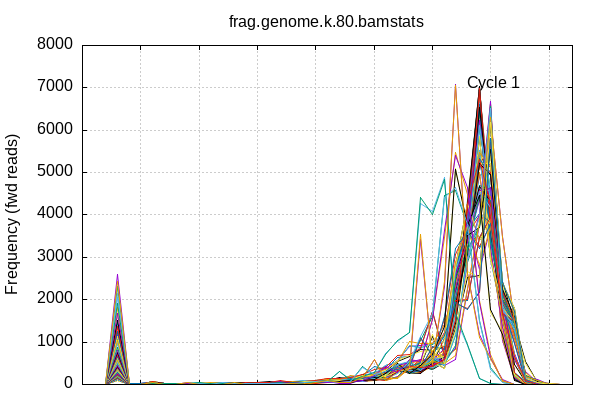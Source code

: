 
            set terminal png size 600,400 truecolor
            set output "frag.genome.k.80/quals3.png"
            set grid xtics ytics y2tics back lc rgb "#cccccc"
            set multiplot
            
            set title "frag.genome.k.80.bamstats"
            set ylabel "Frequency (fwd reads)"
            set label "Cycle 1" at 32+1,7077
            unset xlabel
            set xrange [0:42]
            set format x ""
        plot '-' using 1:2 with lines t '','-' using 1:2 with lines t '','-' using 1:2 with lines t '','-' using 1:2 with lines t '','-' using 1:2 with lines t '','-' using 1:2 with lines t '','-' using 1:2 with lines t '','-' using 1:2 with lines t '','-' using 1:2 with lines t '','-' using 1:2 with lines t '','-' using 1:2 with lines t '','-' using 1:2 with lines t '','-' using 1:2 with lines t '','-' using 1:2 with lines t '','-' using 1:2 with lines t '','-' using 1:2 with lines t '','-' using 1:2 with lines t '','-' using 1:2 with lines t '','-' using 1:2 with lines t '','-' using 1:2 with lines t '','-' using 1:2 with lines t '','-' using 1:2 with lines t '','-' using 1:2 with lines t '','-' using 1:2 with lines t '','-' using 1:2 with lines t '','-' using 1:2 with lines t '','-' using 1:2 with lines t '','-' using 1:2 with lines t '','-' using 1:2 with lines t '','-' using 1:2 with lines t '','-' using 1:2 with lines t '','-' using 1:2 with lines t '','-' using 1:2 with lines t '','-' using 1:2 with lines t '','-' using 1:2 with lines t '','-' using 1:2 with lines t '','-' using 1:2 with lines t '','-' using 1:2 with lines t '','-' using 1:2 with lines t '','-' using 1:2 with lines t '','-' using 1:2 with lines t '','-' using 1:2 with lines t '','-' using 1:2 with lines t '','-' using 1:2 with lines t '','-' using 1:2 with lines t '','-' using 1:2 with lines t '','-' using 1:2 with lines t '','-' using 1:2 with lines t '','-' using 1:2 with lines t '','-' using 1:2 with lines t '','-' using 1:2 with lines t '','-' using 1:2 with lines t '','-' using 1:2 with lines t '','-' using 1:2 with lines t '','-' using 1:2 with lines t '','-' using 1:2 with lines t '','-' using 1:2 with lines t '','-' using 1:2 with lines t '','-' using 1:2 with lines t '','-' using 1:2 with lines t '','-' using 1:2 with lines t '','-' using 1:2 with lines t '','-' using 1:2 with lines t '','-' using 1:2 with lines t '','-' using 1:2 with lines t '','-' using 1:2 with lines t '','-' using 1:2 with lines t '','-' using 1:2 with lines t '','-' using 1:2 with lines t '','-' using 1:2 with lines t '','-' using 1:2 with lines t '','-' using 1:2 with lines t '','-' using 1:2 with lines t '','-' using 1:2 with lines t '','-' using 1:2 with lines t '','-' using 1:2 with lines t '','-' using 1:2 with lines t '','-' using 1:2 with lines t '','-' using 1:2 with lines t '','-' using 1:2 with lines t '','-' using 1:2 with lines t '','-' using 1:2 with lines t '','-' using 1:2 with lines t '','-' using 1:2 with lines t '','-' using 1:2 with lines t '','-' using 1:2 with lines t '','-' using 1:2 with lines t '','-' using 1:2 with lines t '','-' using 1:2 with lines t '','-' using 1:2 with lines t '','-' using 1:2 with lines t '','-' using 1:2 with lines t '','-' using 1:2 with lines t '','-' using 1:2 with lines t '','-' using 1:2 with lines t '','-' using 1:2 with lines t '','-' using 1:2 with lines t '','-' using 1:2 with lines t '','-' using 1:2 with lines t '','-' using 1:2 with lines t '','-' using 1:2 with lines t ''
1	0
2	0
3	2589
4	0
5	0
6	54
7	0
8	0
9	56
10	0
11	0
12	0
13	31
14	0
15	2
16	3
17	9
18	33
19	0
20	52
21	82
22	25
23	35
24	148
25	586
26	99
27	183
28	355
29	3427
30	513
31	2323
32	7077
33	2618
34	1169
35	619
36	111
37	0
38	0
39	0
40	0
41	0
end
1	0
2	2
3	2308
4	2
5	5
6	14
7	11
8	2
9	8
10	16
11	8
12	48
13	19
14	36
15	20
16	15
17	21
18	18
19	59
20	68
21	67
22	61
23	59
24	413
25	223
26	318
27	460
28	552
29	1033
30	1607
31	4449
32	4568
33	3758
34	1507
35	404
36	40
37	0
38	0
39	0
40	0
41	0
end
1	0
2	1
3	2058
4	4
5	3
6	14
7	10
8	12
9	9
10	16
11	26
12	12
13	13
14	18
15	11
16	17
17	35
18	12
19	52
20	45
21	73
22	309
23	129
24	205
25	279
26	724
27	1010
28	1226
29	4270
30	4078
31	4882
32	1573
33	911
34	149
35	13
36	0
37	0
38	0
39	0
40	0
41	0
end
1	0
2	0
3	1818
4	1
5	0
6	17
7	6
8	8
9	10
10	17
11	24
12	9
13	9
14	25
15	24
16	15
17	33
18	22
19	44
20	36
21	39
22	61
23	91
24	103
25	186
26	398
27	304
28	597
29	526
30	1562
31	3479
32	5470
33	4493
34	1988
35	708
36	76
37	0
38	0
39	0
40	0
41	0
end
1	0
2	0
3	1627
4	0
5	0
6	22
7	4
8	15
9	15
10	19
11	18
12	6
13	10
14	23
15	24
16	11
17	48
18	36
19	47
20	26
21	69
22	79
23	81
24	117
25	110
26	225
27	494
28	274
29	480
30	623
31	1367
32	5101
33	3739
34	4424
35	1699
36	1259
37	107
38	0
39	0
40	0
41	0
end
1	0
2	0
3	1467
4	2
5	6
6	45
7	4
8	6
9	20
10	21
11	23
12	10
13	3
14	25
15	19
16	24
17	48
18	20
19	43
20	38
21	53
22	62
23	85
24	96
25	121
26	120
27	280
28	415
29	419
30	404
31	576
32	1544
33	4349
34	5229
35	4128
36	1678
37	713
38	103
39	0
40	0
41	0
end
1	0
2	0
3	1347
4	4
5	5
6	52
7	3
8	16
9	16
10	16
11	12
12	18
13	7
14	19
15	26
16	16
17	37
18	37
19	51
20	57
21	72
22	68
23	124
24	145
25	204
26	285
27	358
28	401
29	1082
30	675
31	1230
32	1901
33	1800
34	2165
35	5721
36	2397
37	1717
38	115
39	0
40	0
41	0
end
1	0
2	1
3	1242
4	1
5	3
6	65
7	5
8	17
9	12
10	13
11	21
12	20
13	17
14	32
15	18
16	21
17	56
18	13
19	53
20	56
21	67
22	83
23	103
24	94
25	243
26	163
27	327
28	386
29	456
30	1144
31	511
32	1332
33	2533
34	2567
35	6146
36	2389
37	1796
38	147
39	46
40	0
41	0
end
1	0
2	2
3	1148
4	1
5	0
6	35
7	7
8	15
9	17
10	14
11	19
12	17
13	9
14	28
15	24
16	15
17	36
18	36
19	33
20	58
21	49
22	57
23	110
24	81
25	113
26	128
27	167
28	418
29	423
30	562
31	441
32	593
33	2253
34	3766
35	6284
36	3490
37	1463
38	204
39	83
40	0
41	0
end
1	0
2	0
3	1067
4	1
5	3
6	52
7	2
8	24
9	21
10	20
11	21
12	17
13	22
14	29
15	26
16	20
17	38
18	50
19	40
20	60
21	54
22	111
23	84
24	95
25	153
26	97
27	291
28	557
29	319
30	603
31	448
32	1160
33	2870
34	3745
35	6633
36	1836
37	1412
38	159
39	59
40	0
41	0
end
1	0
2	1
3	975
4	1
5	6
6	35
7	14
8	20
9	25
10	22
11	26
12	17
13	26
14	31
15	23
16	23
17	36
18	25
19	52
20	55
21	83
22	67
23	111
24	79
25	131
26	116
27	167
28	514
29	370
30	533
31	526
32	865
33	3156
34	3749
35	6531
36	1990
37	1519
38	191
39	88
40	0
41	0
end
1	0
2	0
3	881
4	4
5	1
6	51
7	5
8	16
9	21
10	28
11	18
12	12
13	19
14	25
15	18
16	26
17	39
18	25
19	41
20	56
21	65
22	84
23	82
24	88
25	153
26	137
27	161
28	543
29	289
30	415
31	611
32	822
33	2992
34	3957
35	6625
36	2058
37	1538
38	190
39	103
40	0
41	0
end
1	0
2	0
3	828
4	1
5	3
6	49
7	8
8	25
9	16
10	19
11	26
12	23
13	23
14	23
15	23
16	12
17	54
18	23
19	52
20	43
21	60
22	66
23	97
24	88
25	114
26	128
27	265
28	388
29	278
30	480
31	636
32	1453
33	3337
34	3748
35	5394
36	2402
37	1710
38	227
39	77
40	0
41	0
end
1	0
2	1
3	765
4	5
5	6
6	53
7	12
8	21
9	25
10	28
11	22
12	33
13	20
14	41
15	32
16	29
17	66
18	46
19	69
20	81
21	147
22	140
23	176
24	212
25	413
26	355
27	644
28	656
29	847
30	1731
31	650
32	1969
33	1973
34	3475
35	3975
36	1776
37	1491
38	155
39	59
40	0
41	0
end
1	0
2	3
3	707
4	2
5	3
6	44
7	15
8	28
9	33
10	26
11	13
12	13
13	26
14	21
15	17
16	34
17	35
18	49
19	66
20	58
21	82
22	60
23	103
24	118
25	129
26	296
27	364
28	250
29	316
30	631
31	1568
32	3058
33	3696
34	3247
35	3775
36	1709
37	1393
38	162
39	49
40	0
41	0
end
1	0
2	0
3	662
4	1
5	1
6	51
7	9
8	19
9	25
10	26
11	17
12	15
13	23
14	33
15	28
16	22
17	21
18	58
19	37
20	49
21	67
22	81
23	84
24	101
25	107
26	232
27	376
28	257
29	282
30	507
31	1085
32	2779
33	4273
34	3390
35	3967
36	1817
37	1510
38	133
39	54
40	0
41	0
end
1	0
2	9
3	627
4	0
5	12
6	43
7	13
8	25
9	20
10	25
11	20
12	27
13	31
14	43
15	37
16	26
17	50
18	73
19	63
20	72
21	70
22	124
23	170
24	133
25	212
26	270
27	407
28	432
29	421
30	736
31	1230
32	2847
33	3798
34	2720
35	3692
36	1969
37	1565
38	153
39	34
40	0
41	0
end
1	0
2	1
3	583
4	3
5	6
6	62
7	15
8	23
9	21
10	22
11	22
12	26
13	24
14	24
15	24
16	22
17	50
18	55
19	56
20	68
21	82
22	85
23	109
24	84
25	138
26	191
27	454
28	297
29	355
30	627
31	438
32	2571
33	3535
34	4638
35	4146
36	1732
37	1494
38	116
39	0
40	0
41	0
end
1	0
2	1
3	535
4	1
5	1
6	54
7	12
8	18
9	25
10	36
11	5
12	10
13	34
14	24
15	24
16	23
17	40
18	55
19	50
20	41
21	86
22	75
23	87
24	88
25	143
26	177
27	505
28	270
29	398
30	548
31	498
32	2448
33	3186
34	4378
35	4437
36	2185
37	1469
38	172
39	60
40	0
41	0
end
1	0
2	0
3	495
4	3
5	3
6	35
7	12
8	20
9	21
10	19
11	23
12	13
13	29
14	12
15	30
16	23
17	28
18	29
19	43
20	46
21	73
22	70
23	76
24	87
25	114
26	143
27	448
28	300
29	314
30	653
31	556
32	2437
33	3360
34	4586
35	4609
36	1868
37	1424
38	136
39	61
40	0
41	0
end
1	0
2	0
3	457
4	1
5	2
6	37
7	12
8	23
9	12
10	20
11	12
12	9
13	32
14	22
15	27
16	29
17	38
18	41
19	35
20	52
21	53
22	82
23	69
24	113
25	108
26	169
27	394
28	288
29	283
30	521
31	592
32	2425
33	3612
34	4564
35	4340
36	1953
37	1535
38	174
39	63
40	0
41	0
end
1	0
2	0
3	429
4	2
5	3
6	29
7	14
8	13
9	16
10	25
11	11
12	15
13	22
14	24
15	23
16	26
17	29
18	37
19	22
20	48
21	66
22	74
23	81
24	76
25	110
26	128
27	409
28	281
29	285
30	499
31	617
32	2423
33	3434
34	4553
35	4358
36	2278
37	1502
38	170
39	67
40	0
41	0
end
1	0
2	11
3	415
4	12
5	8
6	43
7	23
8	19
9	19
10	28
11	11
12	32
13	22
14	33
15	25
16	26
17	26
18	35
19	60
20	51
21	59
22	81
23	142
24	115
25	156
26	237
27	384
28	389
29	400
30	874
31	856
32	2618
33	3544
34	3980
35	3776
36	2029
37	1413
38	190
39	57
40	0
41	0
end
1	0
2	0
3	389
4	5
5	9
6	35
7	16
8	12
9	9
10	16
11	19
12	25
13	12
14	27
15	15
16	22
17	32
18	49
19	33
20	60
21	71
22	87
23	86
24	120
25	117
26	251
27	375
28	384
29	346
30	553
31	629
32	2360
33	3306
34	4562
35	3663
36	2439
37	1464
38	539
39	42
40	20
41	0
end
1	0
2	0
3	364
4	4
5	6
6	34
7	12
8	19
9	19
10	18
11	30
12	21
13	19
14	22
15	37
16	16
17	29
18	47
19	53
20	89
21	50
22	120
23	84
24	107
25	101
26	195
27	411
28	350
29	356
30	632
31	632
32	2382
33	3335
34	4679
35	4451
36	2019
37	1097
38	303
39	37
40	19
41	0
end
1	0
2	0
3	343
4	7
5	4
6	44
7	11
8	17
9	21
10	17
11	22
12	29
13	23
14	15
15	29
16	24
17	39
18	35
19	51
20	106
21	72
22	73
23	78
24	88
25	169
26	263
27	378
28	389
29	361
30	527
31	623
32	2370
33	3390
34	4530
35	4589
36	2047
37	1289
38	126
39	0
40	0
41	0
end
1	0
2	0
3	318
4	4
5	8
6	44
7	8
8	27
9	13
10	24
11	22
12	22
13	26
14	21
15	19
16	29
17	33
18	36
19	47
20	54
21	72
22	65
23	90
24	107
25	99
26	193
27	426
28	313
29	313
30	618
31	558
32	2486
33	3374
34	4609
35	4626
36	1999
37	1326
38	131
39	39
40	0
41	0
end
1	0
2	0
3	303
4	3
5	4
6	32
7	11
8	14
9	19
10	12
11	18
12	12
13	18
14	27
15	11
16	37
17	32
18	42
19	40
20	79
21	65
22	94
23	70
24	121
25	102
26	186
27	470
28	320
29	385
30	770
31	543
32	2334
33	3264
34	4489
35	4600
36	2154
37	1371
38	125
39	22
40	0
41	0
end
1	0
2	0
3	286
4	5
5	11
6	26
7	26
8	14
9	14
10	23
11	19
12	30
13	14
14	13
15	17
16	36
17	33
18	60
19	40
20	74
21	72
22	77
23	70
24	100
25	127
26	215
27	353
28	382
29	382
30	498
31	619
32	1914
33	3066
34	5202
35	4926
36	2044
37	1309
38	102
39	0
40	0
41	0
end
1	0
2	0
3	268
4	10
5	8
6	29
7	18
8	16
9	12
10	19
11	16
12	21
13	17
14	29
15	14
16	28
17	26
18	44
19	49
20	74
21	61
22	81
23	89
24	66
25	133
26	189
27	344
28	366
29	360
30	460
31	585
32	1903
33	3305
34	4931
35	5047
36	2206
37	1242
38	133
39	0
40	0
41	0
end
1	0
2	0
3	251
4	4
5	9
6	28
7	18
8	17
9	21
10	17
11	20
12	21
13	29
14	22
15	17
16	48
17	40
18	44
19	51
20	57
21	66
22	89
23	79
24	77
25	148
26	163
27	376
28	384
29	362
30	563
31	661
32	1958
33	3148
34	5441
35	4943
36	1950
37	983
38	94
39	0
40	0
41	0
end
1	0
2	0
3	236
4	4
5	7
6	29
7	8
8	16
9	22
10	19
11	25
12	22
13	28
14	25
15	14
16	41
17	28
18	36
19	47
20	62
21	98
22	85
23	95
24	69
25	108
26	128
27	318
28	319
29	286
30	538
31	369
32	1963
33	3228
34	5227
35	5151
36	2216
37	1251
38	81
39	0
40	0
41	0
end
1	0
2	0
3	226
4	4
5	10
6	26
7	13
8	18
9	16
10	16
11	26
12	33
13	17
14	15
15	26
16	34
17	28
18	50
19	44
20	78
21	73
22	88
23	90
24	104
25	149
26	171
27	342
28	447
29	382
30	517
31	514
32	1901
33	3270
34	5481
35	5172
36	2035
37	738
38	45
39	0
40	0
41	0
end
1	0
2	0
3	208
4	2
5	15
6	27
7	14
8	15
9	18
10	24
11	16
12	20
13	18
14	26
15	13
16	41
17	39
18	50
19	37
20	57
21	81
22	122
23	59
24	95
25	108
26	197
27	375
28	399
29	417
30	484
31	548
32	2114
33	3326
34	6083
35	4258
36	2169
37	662
38	62
39	0
40	0
41	0
end
1	0
2	0
3	193
4	9
5	10
6	30
7	21
8	14
9	15
10	20
11	21
12	22
13	24
14	18
15	24
16	33
17	43
18	54
19	50
20	86
21	91
22	82
23	84
24	97
25	137
26	176
27	373
28	415
29	409
30	466
31	534
32	2099
33	3207
34	6026
35	4332
36	2262
37	675
38	47
39	0
40	0
41	0
end
1	0
2	0
3	183
4	5
5	15
6	33
7	12
8	22
9	13
10	17
11	17
12	34
13	22
14	13
15	36
16	30
17	31
18	45
19	59
20	73
21	66
22	92
23	85
24	92
25	157
26	166
27	367
28	344
29	439
30	587
31	532
32	2178
33	3516
34	6171
35	4159
36	1927
37	611
38	50
39	0
40	0
41	0
end
1	0
2	0
3	178
4	4
5	8
6	25
7	11
8	17
9	25
10	23
11	14
12	31
13	22
14	9
15	30
16	21
17	33
18	44
19	62
20	61
21	91
22	117
23	62
24	120
25	109
26	153
27	394
28	393
29	460
30	425
31	476
32	2146
33	3213
34	6404
35	4260
36	2229
37	477
38	52
39	0
40	0
41	0
end
1	0
2	0
3	173
4	10
5	12
6	23
7	19
8	16
9	20
10	18
11	20
12	23
13	33
14	20
15	35
16	33
17	50
18	62
19	77
20	71
21	90
22	103
23	121
24	106
25	150
26	245
27	445
28	369
29	541
30	488
31	741
32	1880
33	3193
34	6797
35	3778
36	2135
37	268
38	34
39	0
40	0
41	0
end
1	0
2	0
3	161
4	6
5	9
6	21
7	14
8	20
9	10
10	18
11	16
12	39
13	23
14	19
15	12
16	43
17	43
18	60
19	63
20	75
21	78
22	91
23	80
24	140
25	127
26	183
27	348
28	352
29	476
30	435
31	547
32	2547
33	3499
34	6634
35	3459
36	2231
37	254
38	66
39	0
40	0
41	0
end
1	0
2	0
3	155
4	8
5	22
6	27
7	22
8	18
9	16
10	23
11	22
12	28
13	23
14	21
15	43
16	73
17	53
18	52
19	79
20	76
21	97
22	160
23	125
24	231
25	199
26	315
27	542
28	656
29	817
30	791
31	885
32	2410
33	3223
34	5844
35	2948
36	1928
37	237
38	30
39	0
40	0
41	0
end
1	0
2	0
3	146
4	6
5	20
6	32
7	15
8	19
9	19
10	28
11	7
12	22
13	34
14	16
15	35
16	38
17	44
18	55
19	76
20	62
21	121
22	108
23	196
24	159
25	283
26	375
27	555
28	886
29	909
30	959
31	1421
32	2298
33	3483
34	4975
35	3065
36	1563
37	169
38	0
39	0
40	0
41	0
end
1	0
2	0
3	138
4	6
5	10
6	28
7	11
8	17
9	15
10	40
11	15
12	27
13	30
14	13
15	37
16	42
17	42
18	52
19	88
20	86
21	108
22	131
23	187
24	197
25	232
26	446
27	545
28	925
29	874
30	943
31	1138
32	2380
33	3067
34	5520
35	3000
36	1606
37	203
38	0
39	0
40	0
41	0
end
1	0
2	0
3	137
4	7
5	17
6	36
7	12
8	17
9	16
10	22
11	17
12	23
13	26
14	11
15	26
16	37
17	34
18	43
19	47
20	67
21	90
22	139
23	91
24	112
25	130
26	214
27	377
28	409
29	494
30	383
31	706
32	2724
33	3589
34	6638
35	3314
36	1988
37	206
38	0
39	0
40	0
41	0
end
1	0
2	0
3	130
4	3
5	8
6	28
7	12
8	17
9	15
10	19
11	24
12	25
13	20
14	15
15	23
16	38
17	57
18	38
19	66
20	66
21	74
22	114
23	137
24	179
25	160
26	198
27	416
28	492
29	558
30	609
31	797
32	2792
33	3724
34	6572
35	3187
36	1390
37	196
38	0
39	0
40	0
41	0
end
1	0
2	0
3	122
4	3
5	9
6	30
7	17
8	13
9	12
10	13
11	14
12	25
13	19
14	16
15	22
16	21
17	45
18	42
19	63
20	58
21	58
22	93
23	95
24	120
25	120
26	213
27	368
28	405
29	493
30	405
31	709
32	2066
33	4308
34	6929
35	3530
36	1594
37	149
38	0
39	0
40	0
41	0
end
1	0
2	0
3	117
4	2
5	11
6	22
7	16
8	11
9	11
10	14
11	19
12	33
13	22
14	13
15	14
16	40
17	30
18	26
19	48
20	60
21	70
22	75
23	83
24	119
25	126
26	184
27	397
28	414
29	455
30	406
31	584
32	1991
33	3994
34	6857
35	4014
36	1708
37	213
38	0
39	0
40	0
41	0
end
1	0
2	0
3	112
4	5
5	12
6	19
7	16
8	16
9	18
10	8
11	11
12	29
13	14
14	12
15	26
16	31
17	31
18	54
19	44
20	76
21	93
22	72
23	91
24	145
25	144
26	205
27	357
28	369
29	505
30	389
31	711
32	1934
33	4132
34	7043
35	3675
36	1638
37	162
38	0
39	0
40	0
41	0
end
1	0
2	0
3	110
4	6
5	15
6	27
7	17
8	12
9	19
10	10
11	17
12	31
13	31
14	13
15	16
16	30
17	34
18	51
19	42
20	71
21	81
22	104
23	76
24	98
25	144
26	149
27	334
28	343
29	429
30	354
31	526
32	2020
33	3499
34	6970
35	4195
36	2077
37	248
38	0
39	0
40	0
41	0
end
1	0
2	0
3	109
4	7
5	10
6	29
7	19
8	13
9	18
10	15
11	15
12	35
13	35
14	17
15	17
16	26
17	33
18	55
19	55
20	60
21	98
22	77
23	80
24	137
25	165
26	211
27	382
28	413
29	526
30	489
31	744
32	1985
33	4210
34	6930
35	4010
36	1037
37	137
38	0
39	0
40	0
41	0
end
1	0
2	0
3	111
4	1
5	10
6	25
7	27
8	23
9	14
10	20
11	13
12	36
13	28
14	17
15	10
16	29
17	44
18	46
19	59
20	66
21	76
22	129
23	80
24	100
25	158
26	179
27	418
28	353
29	446
30	454
31	490
32	1729
33	3781
34	6493
35	4538
36	1933
37	263
38	0
39	0
40	0
41	0
end
1	0
2	0
3	105
4	1
5	9
6	26
7	15
8	7
9	15
10	17
11	16
12	28
13	34
14	9
15	19
16	31
17	33
18	63
19	78
20	69
21	92
22	115
23	95
24	99
25	163
26	200
27	431
28	371
29	455
30	404
31	507
32	1649
33	3869
34	6465
35	4544
36	1919
37	246
38	0
39	0
40	0
41	0
end
1	0
2	0
3	106
4	2
5	7
6	28
7	18
8	12
9	15
10	13
11	14
12	31
13	23
14	6
15	23
16	32
17	43
18	71
19	56
20	61
21	96
22	102
23	100
24	128
25	207
26	211
27	394
28	391
29	553
30	467
31	774
32	1836
33	4224
34	7011
35	3908
36	1085
37	151
38	0
39	0
40	0
41	0
end
1	0
2	0
3	104
4	4
5	8
6	29
7	16
8	18
9	11
10	12
11	19
12	36
13	25
14	11
15	14
16	28
17	43
18	53
19	52
20	71
21	80
22	101
23	77
24	121
25	118
26	182
27	380
28	327
29	446
30	393
31	547
32	1950
33	3498
34	6894
35	4195
36	2089
37	247
38	0
39	0
40	0
41	0
end
1	0
2	0
3	108
4	5
5	15
6	28
7	10
8	21
9	27
10	12
11	21
12	54
13	16
14	13
15	16
16	37
17	32
18	64
19	56
20	64
21	68
22	74
23	89
24	109
25	118
26	210
27	364
28	381
29	509
30	404
31	686
32	1954
33	4157
34	7034
35	3703
36	1594
37	146
38	0
39	0
40	0
41	0
end
1	0
2	0
3	112
4	3
5	8
6	35
7	12
8	20
9	10
10	20
11	19
12	28
13	29
14	11
15	17
16	30
17	34
18	43
19	38
20	66
21	73
22	82
23	74
24	118
25	129
26	192
27	362
28	380
29	446
30	420
31	606
32	1861
33	4135
34	6854
35	4009
36	1720
37	203
38	0
39	0
40	0
41	0
end
1	0
2	0
3	110
4	5
5	15
6	22
7	15
8	19
9	12
10	16
11	17
12	19
13	28
14	18
15	20
16	38
17	35
18	59
19	67
20	61
21	74
22	99
23	104
24	107
25	115
26	234
27	361
28	408
29	479
30	394
31	689
32	2006
33	4274
34	7021
35	3521
36	1611
37	126
38	0
39	0
40	0
41	0
end
1	0
2	0
3	110
4	9
5	13
6	43
7	12
8	16
9	16
10	16
11	27
12	30
13	22
14	22
15	22
16	44
17	61
18	54
19	67
20	77
21	63
22	110
23	133
24	166
25	154
26	193
27	450
28	509
29	592
30	559
31	848
32	2656
33	3856
34	6502
35	3232
36	1341
37	174
38	0
39	0
40	0
41	0
end
1	0
2	0
3	120
4	6
5	15
6	28
7	11
8	12
9	12
10	23
11	24
12	28
13	33
14	14
15	29
16	39
17	45
18	62
19	49
20	56
21	98
22	120
23	96
24	105
25	150
26	254
27	407
28	414
29	492
30	359
31	696
32	2773
33	3652
34	6443
35	3341
36	1981
37	212
38	0
39	0
40	0
41	0
end
1	0
2	0
3	125
4	9
5	13
6	37
7	15
8	20
9	9
10	25
11	30
12	24
13	37
14	20
15	51
16	43
17	41
18	65
19	104
20	90
21	108
22	127
23	199
24	204
25	263
26	440
27	537
28	920
29	855
30	970
31	1110
32	2389
33	3045
34	5522
35	2939
36	1606
37	207
38	0
39	0
40	0
41	0
end
1	0
2	0
3	131
4	5
5	18
6	22
7	26
8	19
9	13
10	27
11	20
12	24
13	28
14	23
15	37
16	18
17	44
18	44
19	72
20	88
21	129
22	93
23	215
24	158
25	268
26	361
27	519
28	1010
29	959
30	966
31	1424
32	2254
33	3393
34	5003
35	3022
36	1567
37	199
38	0
39	0
40	0
41	0
end
1	0
2	0
3	136
4	4
5	15
6	33
7	23
8	11
9	27
10	23
11	23
12	32
13	23
14	20
15	38
16	54
17	49
18	73
19	71
20	67
21	136
22	137
23	129
24	216
25	217
26	339
27	574
28	685
29	770
30	794
31	909
32	2399
33	3183
34	5856
35	2944
36	1919
37	247
38	23
39	0
40	0
41	0
end
1	0
2	0
3	146
4	2
5	16
6	40
7	12
8	17
9	16
10	15
11	21
12	29
13	19
14	22
15	21
16	35
17	46
18	58
19	52
20	70
21	95
22	73
23	76
24	103
25	155
26	196
27	332
28	358
29	499
30	430
31	559
32	2644
33	3554
34	6602
35	3441
36	2104
37	273
38	68
39	0
40	0
41	0
end
1	0
2	0
3	148
4	11
5	8
6	31
7	21
8	13
9	18
10	25
11	15
12	22
13	26
14	26
15	38
16	47
17	40
18	56
19	68
20	56
21	105
22	90
23	109
24	118
25	141
26	250
27	401
28	375
29	582
30	507
31	705
32	1879
33	3116
34	6983
35	3750
36	2119
37	274
38	26
39	0
40	0
41	0
end
1	0
2	0
3	160
4	3
5	8
6	24
7	20
8	20
9	17
10	16
11	24
12	26
13	24
14	19
15	31
16	22
17	33
18	43
19	60
20	56
21	80
22	102
23	82
24	122
25	91
26	153
27	370
28	380
29	450
30	427
31	557
32	2217
33	3065
34	6536
35	4233
36	2188
37	481
38	59
39	0
40	0
41	0
end
1	0
2	0
3	171
4	10
5	15
6	33
7	14
8	16
9	13
10	21
11	23
12	27
13	14
14	24
15	29
16	30
17	40
18	33
19	54
20	73
21	63
22	92
23	103
24	81
25	154
26	158
27	372
28	353
29	428
30	526
31	481
32	2231
33	3593
34	6226
35	4181
36	1861
37	592
38	64
39	0
40	0
41	0
end
1	0
2	0
3	176
4	6
5	12
6	28
7	17
8	14
9	17
10	14
11	24
12	33
13	18
14	24
15	19
16	38
17	53
18	56
19	55
20	72
21	72
22	94
23	101
24	82
25	139
26	174
27	381
28	414
29	397
30	457
31	498
32	1995
33	3332
34	6094
35	4404
36	2172
37	665
38	52
39	0
40	0
41	0
end
1	0
2	0
3	191
4	10
5	17
6	34
7	20
8	13
9	13
10	21
11	22
12	20
13	31
14	16
15	19
16	36
17	48
18	49
19	49
20	76
21	60
22	105
23	74
24	111
25	129
26	177
27	338
28	424
29	420
30	408
31	579
32	2098
33	3308
34	6111
35	4349
36	2128
37	649
38	46
39	0
40	0
41	0
end
1	0
2	0
3	197
4	11
5	10
6	36
7	10
8	18
9	14
10	9
11	25
12	31
13	17
14	22
15	23
16	43
17	28
18	44
19	45
20	77
21	86
22	94
23	105
24	81
25	106
26	169
27	345
28	432
29	364
30	502
31	541
32	2027
33	3299
34	5465
35	5123
36	2071
37	671
38	58
39	0
40	0
41	0
end
1	0
2	0
3	210
4	4
5	11
6	25
7	15
8	23
9	16
10	19
11	26
12	21
13	21
14	23
15	9
16	34
17	32
18	37
19	53
20	55
21	88
22	73
23	81
24	77
25	121
26	129
27	344
28	389
29	301
30	545
31	373
32	1900
33	3271
34	5217
35	5205
36	2141
37	1183
38	127
39	0
40	0
41	0
end
1	0
2	0
3	223
4	4
5	5
6	24
7	19
8	17
9	17
10	19
11	15
12	19
13	26
14	14
15	21
16	34
17	33
18	59
19	67
20	71
21	65
22	87
23	74
24	124
25	155
26	183
27	361
28	373
29	373
30	546
31	686
32	2036
33	3272
34	5343
35	4925
36	1873
37	963
38	73
39	0
40	0
41	0
end
1	0
2	0
3	243
4	6
5	7
6	30
7	12
8	15
9	16
10	20
11	33
12	21
13	24
14	23
15	16
16	18
17	32
18	55
19	39
20	73
21	72
22	90
23	96
24	78
25	120
26	196
27	329
28	330
29	373
30	473
31	578
32	1845
33	3337
34	5172
35	4998
36	2167
37	1161
38	101
39	0
40	0
41	0
end
1	0
2	0
3	255
4	7
5	6
6	25
7	10
8	15
9	12
10	23
11	20
12	23
13	17
14	24
15	20
16	42
17	26
18	65
19	53
20	73
21	73
22	74
23	83
24	91
25	120
26	220
27	372
28	374
29	363
30	466
31	664
32	1886
33	3162
34	5218
35	4950
36	1980
37	1283
38	104
39	0
40	0
41	0
end
1	0
2	0
3	270
4	7
5	7
6	28
7	20
8	20
9	18
10	21
11	26
12	22
13	29
14	30
15	12
16	34
17	38
18	42
19	45
20	67
21	84
22	90
23	68
24	90
25	109
26	177
27	404
28	319
29	359
30	705
31	535
32	2435
33	3432
34	4338
35	4660
36	2138
37	1403
38	103
39	14
40	0
41	0
end
1	0
2	0
3	294
4	2
5	5
6	31
7	12
8	23
9	9
10	18
11	25
12	17
13	24
14	28
15	21
16	30
17	35
18	53
19	61
20	51
21	71
22	77
23	70
24	78
25	108
26	220
27	457
28	280
29	306
30	561
31	577
32	2420
33	3509
34	4706
35	4602
36	1967
37	1270
38	135
39	46
40	0
41	0
end
1	0
2	0
3	312
4	6
5	12
6	35
7	9
8	17
9	20
10	21
11	21
12	30
13	28
14	17
15	23
16	37
17	46
18	39
19	51
20	83
21	85
22	77
23	87
24	74
25	143
26	230
27	379
28	369
29	327
30	557
31	652
32	2467
33	3587
34	4514
35	4605
36	1871
37	1266
38	102
39	0
40	0
41	0
end
1	0
2	0
3	332
4	3
5	5
6	32
7	14
8	14
9	16
10	12
11	20
12	20
13	20
14	19
15	33
16	32
17	31
18	51
19	47
20	68
21	63
22	85
23	77
24	115
25	83
26	186
27	380
28	303
29	377
30	706
31	661
32	2409
33	3477
34	4594
35	4435
36	2026
37	1119
38	281
39	38
40	15
41	0
end
1	0
2	0
3	348
4	5
5	10
6	29
7	8
8	14
9	13
10	16
11	23
12	15
13	10
14	19
15	25
16	30
17	33
18	47
19	28
20	53
21	52
22	94
23	89
24	109
25	104
26	231
27	347
28	342
29	396
30	609
31	649
32	2476
33	3311
34	4635
35	3730
36	2367
37	1378
38	497
39	41
40	16
41	0
end
1	0
2	3
3	366
4	12
5	12
6	37
7	25
8	26
9	9
10	18
11	16
12	28
13	21
14	30
15	31
16	20
17	37
18	28
19	45
20	48
21	56
22	95
23	137
24	98
25	166
26	211
27	421
28	408
29	366
30	886
31	828
32	2677
33	3656
34	4037
35	3819
36	1937
37	1357
38	187
39	45
40	0
41	0
end
1	0
2	0
3	399
4	2
5	3
6	32
7	18
8	17
9	12
10	18
11	9
12	9
13	22
14	20
15	24
16	27
17	35
18	37
19	22
20	46
21	60
22	65
23	95
24	88
25	111
26	148
27	439
28	302
29	293
30	455
31	595
32	2461
33	3467
34	4607
35	4344
36	2200
37	1497
38	154
39	66
40	0
41	0
end
1	0
2	0
3	427
4	3
5	6
6	33
7	12
8	7
9	20
10	24
11	24
12	13
13	37
14	27
15	12
16	39
17	38
18	61
19	35
20	55
21	51
22	103
23	54
24	101
25	95
26	185
27	424
28	286
29	250
30	492
31	591
32	2472
33	3570
34	4673
35	4324
36	2004
37	1443
38	153
39	55
40	0
41	0
end
1	0
2	0
3	455
4	5
5	7
6	41
7	18
8	22
9	24
10	29
11	13
12	15
13	22
14	26
15	28
16	22
17	25
18	40
19	48
20	43
21	73
22	77
23	102
24	82
25	123
26	151
27	395
28	333
29	296
30	620
31	541
32	2570
33	3352
34	4588
35	4627
36	1761
37	1476
38	89
39	60
40	0
41	0
end
1	0
2	2
3	494
4	6
5	3
6	49
7	14
8	16
9	21
10	25
11	17
12	23
13	29
14	29
15	19
16	15
17	38
18	44
19	51
20	40
21	85
22	89
23	84
24	112
25	136
26	185
27	490
28	279
29	410
30	602
31	492
32	2504
33	3212
34	4457
35	4340
36	2122
37	1428
38	159
39	78
40	0
41	0
end
1	0
2	0
3	522
4	5
5	1
6	57
7	21
8	18
9	25
10	24
11	9
12	25
13	27
14	17
15	20
16	16
17	39
18	36
19	68
20	56
21	77
22	121
23	107
24	80
25	162
26	208
27	448
28	325
29	340
30	698
31	442
32	2681
33	3525
34	4563
35	4170
36	1749
37	1391
38	126
39	0
40	0
41	0
end
1	0
2	8
3	578
4	0
5	9
6	64
7	13
8	21
9	24
10	30
11	41
12	32
13	18
14	46
15	31
16	30
17	43
18	61
19	82
20	72
21	84
22	117
23	157
24	128
25	226
26	265
27	435
28	430
29	402
30	767
31	1202
32	2875
33	3738
34	2813
35	3738
36	1944
37	1475
38	161
39	39
40	0
41	0
end
1	0
2	3
3	617
4	5
5	4
6	53
7	8
8	18
9	20
10	26
11	12
12	17
13	29
14	31
15	28
16	17
17	33
18	44
19	41
20	45
21	75
22	67
23	107
24	101
25	114
26	212
27	414
28	252
29	307
30	598
31	1066
32	2768
33	4261
34	3410
35	3918
36	1801
37	1455
38	161
39	61
40	0
41	0
end
1	0
2	1
3	651
4	5
5	4
6	46
7	15
8	20
9	24
10	27
11	10
12	17
13	35
14	22
15	24
16	26
17	35
18	49
19	58
20	66
21	86
22	82
23	115
24	116
25	131
26	267
27	420
28	262
29	341
30	623
31	1611
32	3210
33	3603
34	3218
35	3803
36	1666
37	1335
38	136
39	39
40	0
41	0
end
1	0
2	0
3	699
4	2
5	1
6	62
7	13
8	21
9	23
10	29
11	19
12	19
13	20
14	25
15	38
16	44
17	86
18	42
19	73
20	105
21	134
22	131
23	170
24	236
25	363
26	400
27	691
28	715
29	860
30	1722
31	678
32	1981
33	2009
34	3466
35	3947
36	1680
37	1488
38	149
39	58
40	0
41	0
end
1	0
2	0
3	745
4	5
5	4
6	49
7	16
8	9
9	17
10	24
11	21
12	15
13	18
14	36
15	24
16	25
17	46
18	32
19	60
20	46
21	53
22	77
23	82
24	92
25	163
26	120
27	301
28	389
29	297
30	501
31	587
32	1445
33	3517
34	3707
35	5547
36	2245
37	1613
38	203
39	68
40	0
41	0
end
1	0
2	0
3	803
4	3
5	2
6	50
7	7
8	26
9	20
10	29
11	20
12	19
13	27
14	26
15	17
16	22
17	55
18	27
19	36
20	61
21	64
22	72
23	75
24	84
25	153
26	122
27	157
28	538
29	327
30	477
31	620
32	851
33	2953
34	4039
35	6677
36	1969
37	1482
38	182
39	107
40	0
41	0
end
1	0
2	2
3	880
4	1
5	1
6	48
7	11
8	23
9	31
10	20
11	21
12	13
13	23
14	35
15	23
16	21
17	43
18	37
19	62
20	49
21	89
22	70
23	117
24	89
25	146
26	109
27	169
28	523
29	364
30	549
31	492
32	922
33	3190
34	3721
35	6552
36	1997
37	1447
38	209
39	100
40	0
41	0
end
1	0
2	1
3	959
4	2
5	2
6	44
7	9
8	18
9	31
10	26
11	18
12	20
13	14
14	33
15	22
16	20
17	47
18	53
19	47
20	55
21	48
22	99
23	107
24	97
25	146
26	131
27	258
28	549
29	327
30	631
31	445
32	1172
33	2951
34	3956
35	6522
36	1805
37	1311
38	173
39	50
40	0
41	0
end
1	0
2	0
3	1042
4	2
5	0
6	40
7	7
8	16
9	21
10	19
11	23
12	18
13	9
14	35
15	31
16	13
17	36
18	23
19	30
20	55
21	40
22	54
23	90
24	94
25	129
26	142
27	138
28	373
29	429
30	532
31	486
32	681
33	2260
34	3812
35	6295
36	3466
37	1475
38	190
39	93
40	0
41	0
end
1	0
2	1
3	1138
4	0
5	2
6	50
7	1
8	9
9	18
10	20
11	22
12	15
13	15
14	35
15	32
16	11
17	49
18	25
19	59
20	60
21	68
22	86
23	97
24	119
25	220
26	180
27	311
28	369
29	483
30	1178
31	487
32	1281
33	2655
34	2532
35	6180
36	2411
37	1786
38	144
39	50
40	0
41	0
end
1	0
2	0
3	1244
4	3
5	3
6	42
7	7
8	6
9	22
10	25
11	13
12	21
13	11
14	32
15	35
16	8
17	35
18	38
19	55
20	56
21	62
22	68
23	109
24	133
25	199
26	296
27	362
28	417
29	1109
30	693
31	1149
32	1930
33	1772
34	2201
35	5804
36	2398
37	1719
38	122
39	0
40	0
41	0
end
1	0
2	0
3	1372
4	1
5	3
6	35
7	6
8	6
9	17
10	25
11	24
12	11
13	9
14	36
15	34
16	29
17	46
18	19
19	55
20	34
21	56
22	59
23	92
24	90
25	126
26	105
27	302
28	417
29	410
30	428
31	583
32	1501
33	4275
34	5319
35	4250
36	1656
37	668
38	100
39	0
40	0
41	0
end
1	0
2	0
3	1508
4	0
5	0
6	31
7	4
8	8
9	14
10	23
11	9
12	3
13	8
14	19
15	32
16	19
17	47
18	34
19	45
20	38
21	67
22	80
23	97
24	101
25	124
26	260
27	507
28	265
29	439
30	700
31	1370
32	5084
33	3755
34	4452
35	1772
36	1186
37	98
38	0
39	0
40	0
41	0
end
1	0
2	0
3	1686
4	2
5	0
6	18
7	9
8	7
9	14
10	20
11	17
12	8
13	5
14	21
15	25
16	15
17	36
18	21
19	42
20	47
21	42
22	57
23	80
24	97
25	208
26	422
27	281
28	594
29	551
30	1531
31	3631
32	5398
33	4658
34	1929
35	630
36	97
37	0
38	0
39	0
40	0
41	0
end
1	0
2	1
3	1922
4	2
5	2
6	19
7	16
8	12
9	7
10	25
11	26
12	17
13	11
14	16
15	10
16	24
17	43
18	6
19	47
20	54
21	80
22	296
23	95
24	198
25	281
26	717
27	1027
28	1234
29	4413
30	4000
31	4847
32	1666
33	934
34	134
35	17
36	0
37	0
38	0
39	0
40	0
41	0
end
1	0
2	3
3	2146
4	2
5	9
6	10
7	9
8	0
9	7
10	14
11	11
12	52
13	21
14	20
15	20
16	24
17	27
18	22
19	57
20	59
21	65
22	55
23	65
24	411
25	240
26	309
27	482
28	533
29	1134
30	1665
31	4420
32	4644
33	3787
34	1475
35	358
36	43
37	0
38	0
39	0
40	0
41	0
end
1	0
2	0
3	2439
4	0
5	0
6	44
7	0
8	0
9	45
10	0
11	0
12	0
13	48
14	0
15	2
16	0
17	10
18	31
19	0
20	41
21	87
22	38
23	41
24	170
25	592
26	84
27	168
28	405
29	3540
30	477
31	2426
32	7059
33	2626
34	1104
35	616
36	106
37	0
38	0
39	0
40	0
41	0
end
1	0
2	0
3	0
4	0
5	0
6	0
7	0
8	0
9	0
10	0
11	0
12	0
13	0
14	0
15	0
16	0
17	0
18	0
19	0
20	0
21	0
22	0
23	0
24	0
25	0
26	0
27	0
28	0
29	0
30	0
31	0
32	0
33	0
34	0
35	0
36	0
37	0
38	0
39	0
40	0
41	0
end
